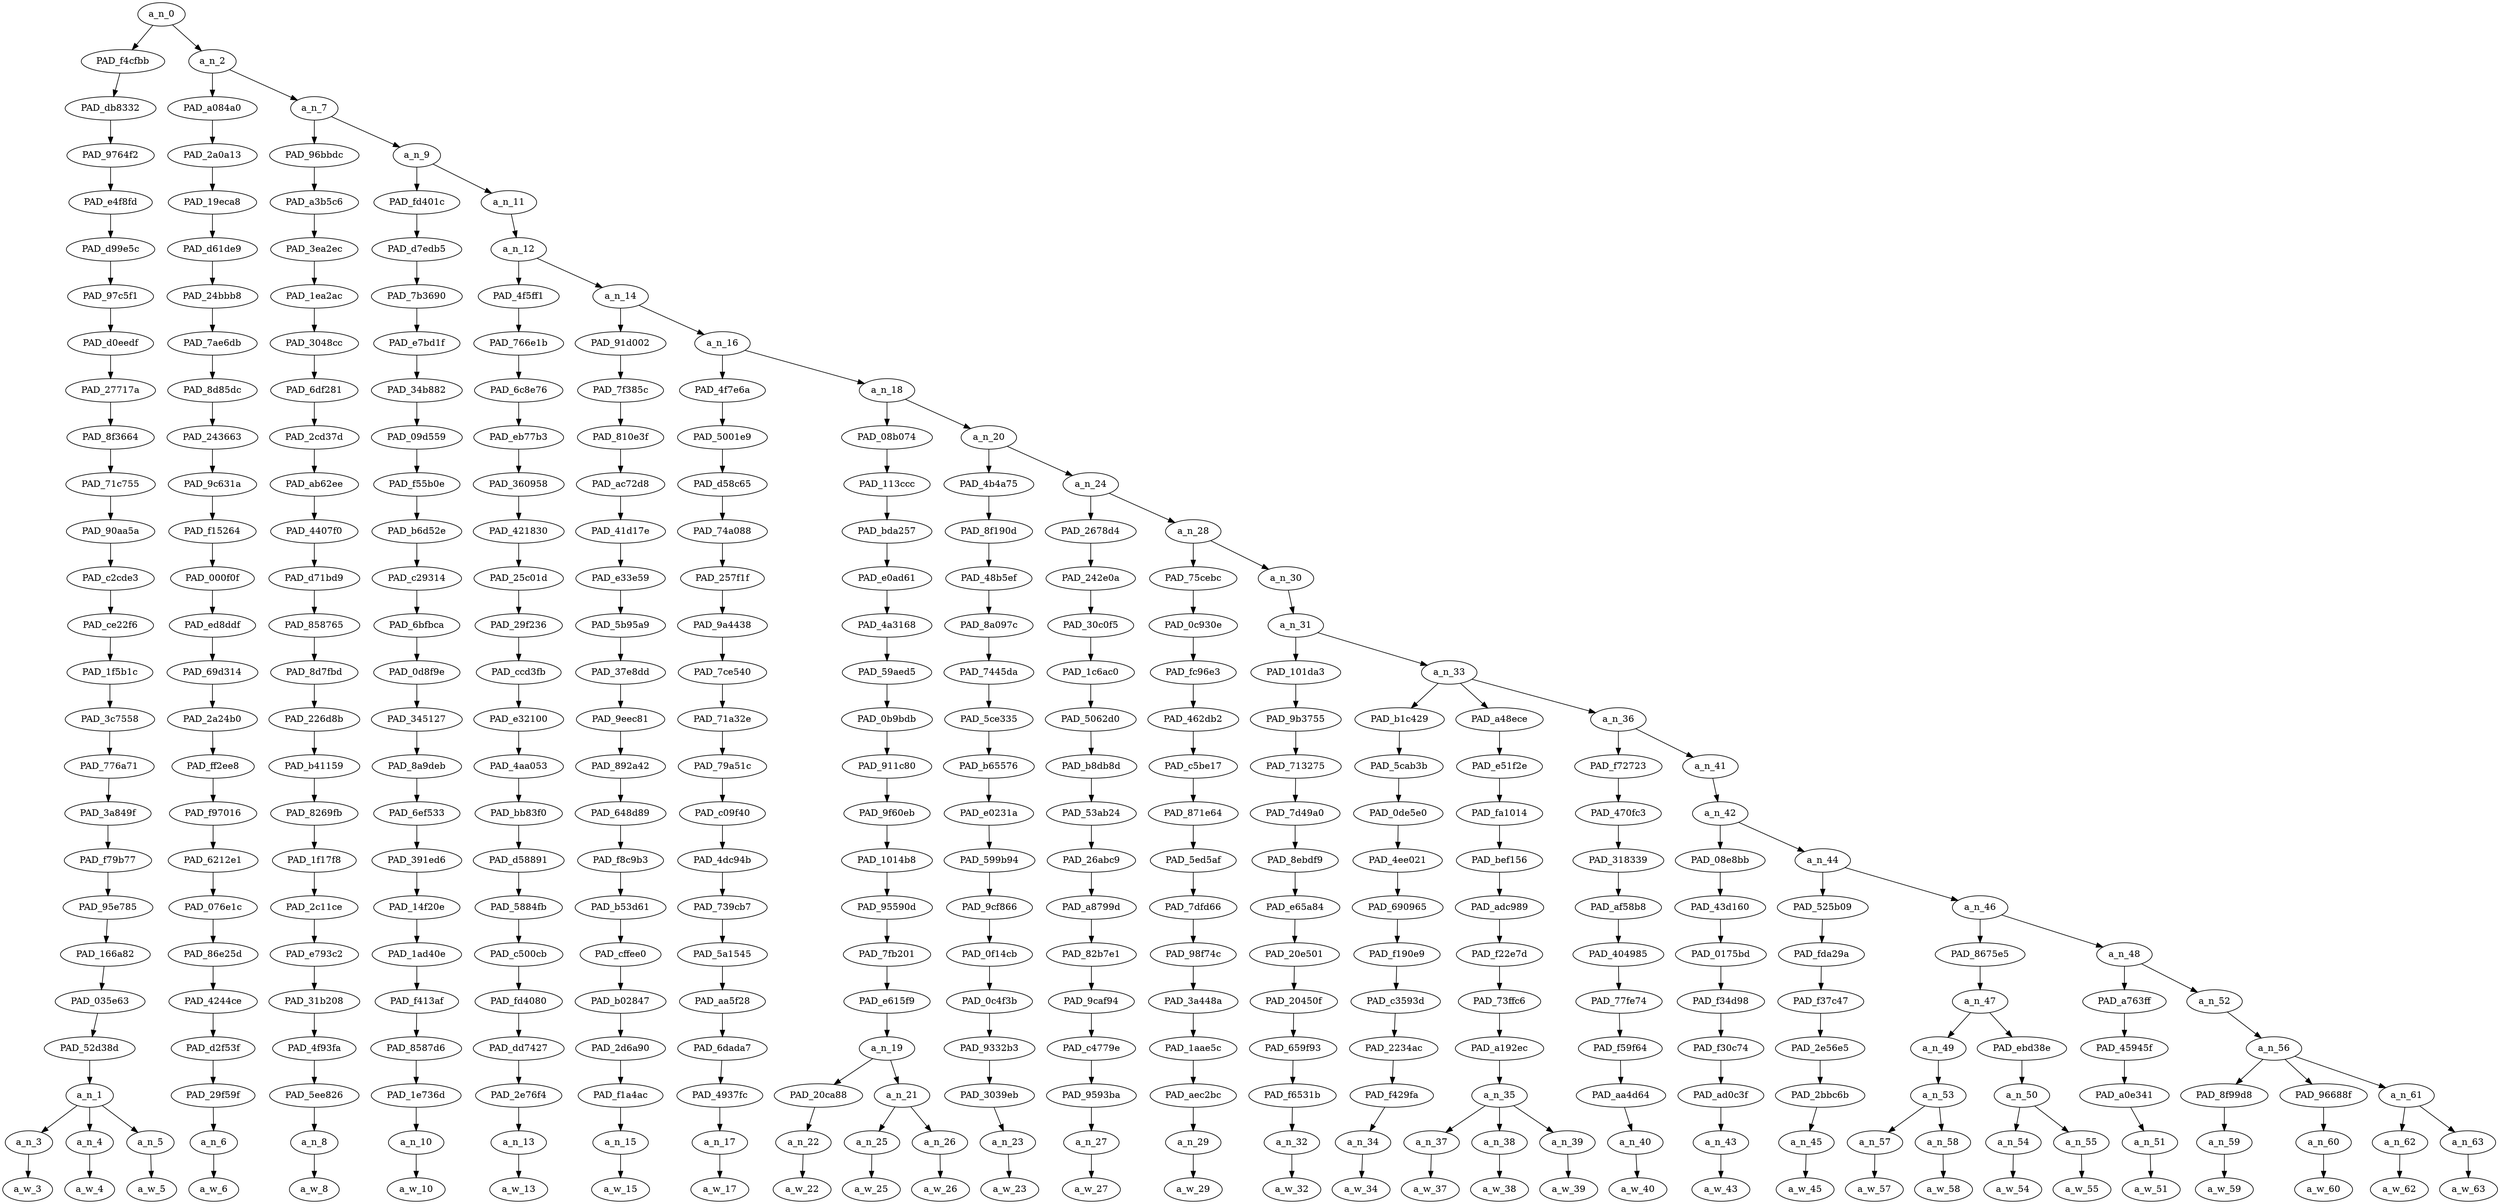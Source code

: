 strict digraph "" {
	a_n_0	[div_dir=-1,
		index=0,
		level=25,
		pos="2.513044145372179,25!",
		text_span="[0, 1, 2, 3, 4, 5, 6, 7, 8, 9, 10, 11, 12, 13, 14, 15, 16, 17, 18, 19, 20, 21, 22, 23, 24, 25, 26, 27, 28, 29, 30, 31]",
		value=0.99999999];
	PAD_f4cfbb	[div_dir=-1,
		index=0,
		level=24,
		pos="1.0,24!",
		text_span="[0, 1, 2]",
		value=0.27055437];
	a_n_0 -> PAD_f4cfbb;
	a_n_2	[div_dir=-1,
		index=1,
		level=24,
		pos="4.026088290744358,24!",
		text_span="[3, 4, 5, 6, 7, 8, 9, 10, 11, 12, 13, 14, 15, 16, 17, 18, 19, 20, 21, 22, 23, 24, 25, 26, 27, 28, 29, 30, 31]",
		value=0.72937881];
	a_n_0 -> a_n_2;
	PAD_db8332	[div_dir=-1,
		index=0,
		level=23,
		pos="1.0,23!",
		text_span="[0, 1, 2]",
		value=0.27055437];
	PAD_f4cfbb -> PAD_db8332;
	PAD_9764f2	[div_dir=-1,
		index=0,
		level=22,
		pos="1.0,22!",
		text_span="[0, 1, 2]",
		value=0.27055437];
	PAD_db8332 -> PAD_9764f2;
	PAD_e4f8fd	[div_dir=-1,
		index=0,
		level=21,
		pos="1.0,21!",
		text_span="[0, 1, 2]",
		value=0.27055437];
	PAD_9764f2 -> PAD_e4f8fd;
	PAD_d99e5c	[div_dir=-1,
		index=0,
		level=20,
		pos="1.0,20!",
		text_span="[0, 1, 2]",
		value=0.27055437];
	PAD_e4f8fd -> PAD_d99e5c;
	PAD_97c5f1	[div_dir=-1,
		index=0,
		level=19,
		pos="1.0,19!",
		text_span="[0, 1, 2]",
		value=0.27055437];
	PAD_d99e5c -> PAD_97c5f1;
	PAD_d0eedf	[div_dir=-1,
		index=0,
		level=18,
		pos="1.0,18!",
		text_span="[0, 1, 2]",
		value=0.27055437];
	PAD_97c5f1 -> PAD_d0eedf;
	PAD_27717a	[div_dir=-1,
		index=0,
		level=17,
		pos="1.0,17!",
		text_span="[0, 1, 2]",
		value=0.27055437];
	PAD_d0eedf -> PAD_27717a;
	PAD_8f3664	[div_dir=-1,
		index=0,
		level=16,
		pos="1.0,16!",
		text_span="[0, 1, 2]",
		value=0.27055437];
	PAD_27717a -> PAD_8f3664;
	PAD_71c755	[div_dir=-1,
		index=0,
		level=15,
		pos="1.0,15!",
		text_span="[0, 1, 2]",
		value=0.27055437];
	PAD_8f3664 -> PAD_71c755;
	PAD_90aa5a	[div_dir=-1,
		index=0,
		level=14,
		pos="1.0,14!",
		text_span="[0, 1, 2]",
		value=0.27055437];
	PAD_71c755 -> PAD_90aa5a;
	PAD_c2cde3	[div_dir=-1,
		index=0,
		level=13,
		pos="1.0,13!",
		text_span="[0, 1, 2]",
		value=0.27055437];
	PAD_90aa5a -> PAD_c2cde3;
	PAD_ce22f6	[div_dir=-1,
		index=0,
		level=12,
		pos="1.0,12!",
		text_span="[0, 1, 2]",
		value=0.27055437];
	PAD_c2cde3 -> PAD_ce22f6;
	PAD_1f5b1c	[div_dir=-1,
		index=0,
		level=11,
		pos="1.0,11!",
		text_span="[0, 1, 2]",
		value=0.27055437];
	PAD_ce22f6 -> PAD_1f5b1c;
	PAD_3c7558	[div_dir=-1,
		index=0,
		level=10,
		pos="1.0,10!",
		text_span="[0, 1, 2]",
		value=0.27055437];
	PAD_1f5b1c -> PAD_3c7558;
	PAD_776a71	[div_dir=-1,
		index=0,
		level=9,
		pos="1.0,9!",
		text_span="[0, 1, 2]",
		value=0.27055437];
	PAD_3c7558 -> PAD_776a71;
	PAD_3a849f	[div_dir=-1,
		index=0,
		level=8,
		pos="1.0,8!",
		text_span="[0, 1, 2]",
		value=0.27055437];
	PAD_776a71 -> PAD_3a849f;
	PAD_f79b77	[div_dir=-1,
		index=0,
		level=7,
		pos="1.0,7!",
		text_span="[0, 1, 2]",
		value=0.27055437];
	PAD_3a849f -> PAD_f79b77;
	PAD_95e785	[div_dir=-1,
		index=0,
		level=6,
		pos="1.0,6!",
		text_span="[0, 1, 2]",
		value=0.27055437];
	PAD_f79b77 -> PAD_95e785;
	PAD_166a82	[div_dir=-1,
		index=0,
		level=5,
		pos="1.0,5!",
		text_span="[0, 1, 2]",
		value=0.27055437];
	PAD_95e785 -> PAD_166a82;
	PAD_035e63	[div_dir=-1,
		index=0,
		level=4,
		pos="1.0,4!",
		text_span="[0, 1, 2]",
		value=0.27055437];
	PAD_166a82 -> PAD_035e63;
	PAD_52d38d	[div_dir=-1,
		index=0,
		level=3,
		pos="1.0,3!",
		text_span="[0, 1, 2]",
		value=0.27055437];
	PAD_035e63 -> PAD_52d38d;
	a_n_1	[div_dir=-1,
		index=0,
		level=2,
		pos="1.0,2!",
		text_span="[0, 1, 2]",
		value=0.27055437];
	PAD_52d38d -> a_n_1;
	a_n_3	[div_dir=1,
		index=0,
		level=1,
		pos="0.0,1!",
		text_span="[0]",
		value=0.04303846];
	a_n_1 -> a_n_3;
	a_n_4	[div_dir=1,
		index=1,
		level=1,
		pos="1.0,1!",
		text_span="[1]",
		value=0.03185080];
	a_n_1 -> a_n_4;
	a_n_5	[div_dir=-1,
		index=2,
		level=1,
		pos="2.0,1!",
		text_span="[2]",
		value=0.19542832];
	a_n_1 -> a_n_5;
	a_w_3	[div_dir=0,
		index=0,
		level=0,
		pos="0,0!",
		text_span="[0]",
		value="<user>"];
	a_n_3 -> a_w_3;
	a_w_4	[div_dir=0,
		index=1,
		level=0,
		pos="1,0!",
		text_span="[1]",
		value=and];
	a_n_4 -> a_w_4;
	a_w_5	[div_dir=0,
		index=2,
		level=0,
		pos="2,0!",
		text_span="[2]",
		value=homosexuals];
	a_n_5 -> a_w_5;
	PAD_a084a0	[div_dir=-1,
		index=1,
		level=23,
		pos="3.0,23!",
		text_span="[3]",
		value=0.01901301];
	a_n_2 -> PAD_a084a0;
	a_n_7	[div_dir=1,
		index=2,
		level=23,
		pos="5.052176581488715,23!",
		text_span="[4, 5, 6, 7, 8, 9, 10, 11, 12, 13, 14, 15, 16, 17, 18, 19, 20, 21, 22, 23, 24, 25, 26, 27, 28, 29, 30, 31]",
		value=0.71036560];
	a_n_2 -> a_n_7;
	PAD_2a0a13	[div_dir=-1,
		index=1,
		level=22,
		pos="3.0,22!",
		text_span="[3]",
		value=0.01901301];
	PAD_a084a0 -> PAD_2a0a13;
	PAD_19eca8	[div_dir=-1,
		index=1,
		level=21,
		pos="3.0,21!",
		text_span="[3]",
		value=0.01901301];
	PAD_2a0a13 -> PAD_19eca8;
	PAD_d61de9	[div_dir=-1,
		index=1,
		level=20,
		pos="3.0,20!",
		text_span="[3]",
		value=0.01901301];
	PAD_19eca8 -> PAD_d61de9;
	PAD_24bbb8	[div_dir=-1,
		index=1,
		level=19,
		pos="3.0,19!",
		text_span="[3]",
		value=0.01901301];
	PAD_d61de9 -> PAD_24bbb8;
	PAD_7ae6db	[div_dir=-1,
		index=1,
		level=18,
		pos="3.0,18!",
		text_span="[3]",
		value=0.01901301];
	PAD_24bbb8 -> PAD_7ae6db;
	PAD_8d85dc	[div_dir=-1,
		index=1,
		level=17,
		pos="3.0,17!",
		text_span="[3]",
		value=0.01901301];
	PAD_7ae6db -> PAD_8d85dc;
	PAD_243663	[div_dir=-1,
		index=1,
		level=16,
		pos="3.0,16!",
		text_span="[3]",
		value=0.01901301];
	PAD_8d85dc -> PAD_243663;
	PAD_9c631a	[div_dir=-1,
		index=1,
		level=15,
		pos="3.0,15!",
		text_span="[3]",
		value=0.01901301];
	PAD_243663 -> PAD_9c631a;
	PAD_f15264	[div_dir=-1,
		index=1,
		level=14,
		pos="3.0,14!",
		text_span="[3]",
		value=0.01901301];
	PAD_9c631a -> PAD_f15264;
	PAD_000f0f	[div_dir=-1,
		index=1,
		level=13,
		pos="3.0,13!",
		text_span="[3]",
		value=0.01901301];
	PAD_f15264 -> PAD_000f0f;
	PAD_ed8ddf	[div_dir=-1,
		index=1,
		level=12,
		pos="3.0,12!",
		text_span="[3]",
		value=0.01901301];
	PAD_000f0f -> PAD_ed8ddf;
	PAD_69d314	[div_dir=-1,
		index=1,
		level=11,
		pos="3.0,11!",
		text_span="[3]",
		value=0.01901301];
	PAD_ed8ddf -> PAD_69d314;
	PAD_2a24b0	[div_dir=-1,
		index=1,
		level=10,
		pos="3.0,10!",
		text_span="[3]",
		value=0.01901301];
	PAD_69d314 -> PAD_2a24b0;
	PAD_ff2ee8	[div_dir=-1,
		index=1,
		level=9,
		pos="3.0,9!",
		text_span="[3]",
		value=0.01901301];
	PAD_2a24b0 -> PAD_ff2ee8;
	PAD_f97016	[div_dir=-1,
		index=1,
		level=8,
		pos="3.0,8!",
		text_span="[3]",
		value=0.01901301];
	PAD_ff2ee8 -> PAD_f97016;
	PAD_6212e1	[div_dir=-1,
		index=1,
		level=7,
		pos="3.0,7!",
		text_span="[3]",
		value=0.01901301];
	PAD_f97016 -> PAD_6212e1;
	PAD_076e1c	[div_dir=-1,
		index=1,
		level=6,
		pos="3.0,6!",
		text_span="[3]",
		value=0.01901301];
	PAD_6212e1 -> PAD_076e1c;
	PAD_86e25d	[div_dir=-1,
		index=1,
		level=5,
		pos="3.0,5!",
		text_span="[3]",
		value=0.01901301];
	PAD_076e1c -> PAD_86e25d;
	PAD_4244ce	[div_dir=-1,
		index=1,
		level=4,
		pos="3.0,4!",
		text_span="[3]",
		value=0.01901301];
	PAD_86e25d -> PAD_4244ce;
	PAD_d2f53f	[div_dir=-1,
		index=1,
		level=3,
		pos="3.0,3!",
		text_span="[3]",
		value=0.01901301];
	PAD_4244ce -> PAD_d2f53f;
	PAD_29f59f	[div_dir=-1,
		index=1,
		level=2,
		pos="3.0,2!",
		text_span="[3]",
		value=0.01901301];
	PAD_d2f53f -> PAD_29f59f;
	a_n_6	[div_dir=-1,
		index=3,
		level=1,
		pos="3.0,1!",
		text_span="[3]",
		value=0.01901301];
	PAD_29f59f -> a_n_6;
	a_w_6	[div_dir=0,
		index=3,
		level=0,
		pos="3,0!",
		text_span="[3]",
		value=are];
	a_n_6 -> a_w_6;
	PAD_96bbdc	[div_dir=-1,
		index=2,
		level=22,
		pos="4.0,22!",
		text_span="[4]",
		value=0.02587965];
	a_n_7 -> PAD_96bbdc;
	a_n_9	[div_dir=1,
		index=3,
		level=22,
		pos="6.10435316297743,22!",
		text_span="[5, 6, 7, 8, 9, 10, 11, 12, 13, 14, 15, 16, 17, 18, 19, 20, 21, 22, 23, 24, 25, 26, 27, 28, 29, 30, 31]",
		value=0.68447716];
	a_n_7 -> a_n_9;
	PAD_a3b5c6	[div_dir=-1,
		index=2,
		level=21,
		pos="4.0,21!",
		text_span="[4]",
		value=0.02587965];
	PAD_96bbdc -> PAD_a3b5c6;
	PAD_3ea2ec	[div_dir=-1,
		index=2,
		level=20,
		pos="4.0,20!",
		text_span="[4]",
		value=0.02587965];
	PAD_a3b5c6 -> PAD_3ea2ec;
	PAD_1ea2ac	[div_dir=-1,
		index=2,
		level=19,
		pos="4.0,19!",
		text_span="[4]",
		value=0.02587965];
	PAD_3ea2ec -> PAD_1ea2ac;
	PAD_3048cc	[div_dir=-1,
		index=2,
		level=18,
		pos="4.0,18!",
		text_span="[4]",
		value=0.02587965];
	PAD_1ea2ac -> PAD_3048cc;
	PAD_6df281	[div_dir=-1,
		index=2,
		level=17,
		pos="4.0,17!",
		text_span="[4]",
		value=0.02587965];
	PAD_3048cc -> PAD_6df281;
	PAD_2cd37d	[div_dir=-1,
		index=2,
		level=16,
		pos="4.0,16!",
		text_span="[4]",
		value=0.02587965];
	PAD_6df281 -> PAD_2cd37d;
	PAD_ab62ee	[div_dir=-1,
		index=2,
		level=15,
		pos="4.0,15!",
		text_span="[4]",
		value=0.02587965];
	PAD_2cd37d -> PAD_ab62ee;
	PAD_4407f0	[div_dir=-1,
		index=2,
		level=14,
		pos="4.0,14!",
		text_span="[4]",
		value=0.02587965];
	PAD_ab62ee -> PAD_4407f0;
	PAD_d71bd9	[div_dir=-1,
		index=2,
		level=13,
		pos="4.0,13!",
		text_span="[4]",
		value=0.02587965];
	PAD_4407f0 -> PAD_d71bd9;
	PAD_858765	[div_dir=-1,
		index=2,
		level=12,
		pos="4.0,12!",
		text_span="[4]",
		value=0.02587965];
	PAD_d71bd9 -> PAD_858765;
	PAD_8d7fbd	[div_dir=-1,
		index=2,
		level=11,
		pos="4.0,11!",
		text_span="[4]",
		value=0.02587965];
	PAD_858765 -> PAD_8d7fbd;
	PAD_226d8b	[div_dir=-1,
		index=2,
		level=10,
		pos="4.0,10!",
		text_span="[4]",
		value=0.02587965];
	PAD_8d7fbd -> PAD_226d8b;
	PAD_b41159	[div_dir=-1,
		index=2,
		level=9,
		pos="4.0,9!",
		text_span="[4]",
		value=0.02587965];
	PAD_226d8b -> PAD_b41159;
	PAD_8269fb	[div_dir=-1,
		index=2,
		level=8,
		pos="4.0,8!",
		text_span="[4]",
		value=0.02587965];
	PAD_b41159 -> PAD_8269fb;
	PAD_1f17f8	[div_dir=-1,
		index=2,
		level=7,
		pos="4.0,7!",
		text_span="[4]",
		value=0.02587965];
	PAD_8269fb -> PAD_1f17f8;
	PAD_2c11ce	[div_dir=-1,
		index=2,
		level=6,
		pos="4.0,6!",
		text_span="[4]",
		value=0.02587965];
	PAD_1f17f8 -> PAD_2c11ce;
	PAD_e793c2	[div_dir=-1,
		index=2,
		level=5,
		pos="4.0,5!",
		text_span="[4]",
		value=0.02587965];
	PAD_2c11ce -> PAD_e793c2;
	PAD_31b208	[div_dir=-1,
		index=2,
		level=4,
		pos="4.0,4!",
		text_span="[4]",
		value=0.02587965];
	PAD_e793c2 -> PAD_31b208;
	PAD_4f93fa	[div_dir=-1,
		index=2,
		level=3,
		pos="4.0,3!",
		text_span="[4]",
		value=0.02587965];
	PAD_31b208 -> PAD_4f93fa;
	PAD_5ee826	[div_dir=-1,
		index=2,
		level=2,
		pos="4.0,2!",
		text_span="[4]",
		value=0.02587965];
	PAD_4f93fa -> PAD_5ee826;
	a_n_8	[div_dir=-1,
		index=4,
		level=1,
		pos="4.0,1!",
		text_span="[4]",
		value=0.02587965];
	PAD_5ee826 -> a_n_8;
	a_w_8	[div_dir=0,
		index=4,
		level=0,
		pos="4,0!",
		text_span="[4]",
		value=tired];
	a_n_8 -> a_w_8;
	PAD_fd401c	[div_dir=-1,
		index=3,
		level=21,
		pos="5.0,21!",
		text_span="[5]",
		value=0.01340033];
	a_n_9 -> PAD_fd401c;
	a_n_11	[div_dir=1,
		index=4,
		level=21,
		pos="7.208706325954861,21!",
		text_span="[6, 7, 8, 9, 10, 11, 12, 13, 14, 15, 16, 17, 18, 19, 20, 21, 22, 23, 24, 25, 26, 27, 28, 29, 30, 31]",
		value=0.67105961];
	a_n_9 -> a_n_11;
	PAD_d7edb5	[div_dir=-1,
		index=3,
		level=20,
		pos="5.0,20!",
		text_span="[5]",
		value=0.01340033];
	PAD_fd401c -> PAD_d7edb5;
	PAD_7b3690	[div_dir=-1,
		index=3,
		level=19,
		pos="5.0,19!",
		text_span="[5]",
		value=0.01340033];
	PAD_d7edb5 -> PAD_7b3690;
	PAD_e7bd1f	[div_dir=-1,
		index=3,
		level=18,
		pos="5.0,18!",
		text_span="[5]",
		value=0.01340033];
	PAD_7b3690 -> PAD_e7bd1f;
	PAD_34b882	[div_dir=-1,
		index=3,
		level=17,
		pos="5.0,17!",
		text_span="[5]",
		value=0.01340033];
	PAD_e7bd1f -> PAD_34b882;
	PAD_09d559	[div_dir=-1,
		index=3,
		level=16,
		pos="5.0,16!",
		text_span="[5]",
		value=0.01340033];
	PAD_34b882 -> PAD_09d559;
	PAD_f55b0e	[div_dir=-1,
		index=3,
		level=15,
		pos="5.0,15!",
		text_span="[5]",
		value=0.01340033];
	PAD_09d559 -> PAD_f55b0e;
	PAD_b6d52e	[div_dir=-1,
		index=3,
		level=14,
		pos="5.0,14!",
		text_span="[5]",
		value=0.01340033];
	PAD_f55b0e -> PAD_b6d52e;
	PAD_c29314	[div_dir=-1,
		index=3,
		level=13,
		pos="5.0,13!",
		text_span="[5]",
		value=0.01340033];
	PAD_b6d52e -> PAD_c29314;
	PAD_6bfbca	[div_dir=-1,
		index=3,
		level=12,
		pos="5.0,12!",
		text_span="[5]",
		value=0.01340033];
	PAD_c29314 -> PAD_6bfbca;
	PAD_0d8f9e	[div_dir=-1,
		index=3,
		level=11,
		pos="5.0,11!",
		text_span="[5]",
		value=0.01340033];
	PAD_6bfbca -> PAD_0d8f9e;
	PAD_345127	[div_dir=-1,
		index=3,
		level=10,
		pos="5.0,10!",
		text_span="[5]",
		value=0.01340033];
	PAD_0d8f9e -> PAD_345127;
	PAD_8a9deb	[div_dir=-1,
		index=3,
		level=9,
		pos="5.0,9!",
		text_span="[5]",
		value=0.01340033];
	PAD_345127 -> PAD_8a9deb;
	PAD_6ef533	[div_dir=-1,
		index=3,
		level=8,
		pos="5.0,8!",
		text_span="[5]",
		value=0.01340033];
	PAD_8a9deb -> PAD_6ef533;
	PAD_391ed6	[div_dir=-1,
		index=3,
		level=7,
		pos="5.0,7!",
		text_span="[5]",
		value=0.01340033];
	PAD_6ef533 -> PAD_391ed6;
	PAD_14f20e	[div_dir=-1,
		index=3,
		level=6,
		pos="5.0,6!",
		text_span="[5]",
		value=0.01340033];
	PAD_391ed6 -> PAD_14f20e;
	PAD_1ad40e	[div_dir=-1,
		index=3,
		level=5,
		pos="5.0,5!",
		text_span="[5]",
		value=0.01340033];
	PAD_14f20e -> PAD_1ad40e;
	PAD_f413af	[div_dir=-1,
		index=3,
		level=4,
		pos="5.0,4!",
		text_span="[5]",
		value=0.01340033];
	PAD_1ad40e -> PAD_f413af;
	PAD_8587d6	[div_dir=-1,
		index=3,
		level=3,
		pos="5.0,3!",
		text_span="[5]",
		value=0.01340033];
	PAD_f413af -> PAD_8587d6;
	PAD_1e736d	[div_dir=-1,
		index=3,
		level=2,
		pos="5.0,2!",
		text_span="[5]",
		value=0.01340033];
	PAD_8587d6 -> PAD_1e736d;
	a_n_10	[div_dir=-1,
		index=5,
		level=1,
		pos="5.0,1!",
		text_span="[5]",
		value=0.01340033];
	PAD_1e736d -> a_n_10;
	a_w_10	[div_dir=0,
		index=5,
		level=0,
		pos="5,0!",
		text_span="[5]",
		value=of];
	a_n_10 -> a_w_10;
	a_n_12	[div_dir=1,
		index=4,
		level=20,
		pos="7.208706325954861,20!",
		text_span="[6, 7, 8, 9, 10, 11, 12, 13, 14, 15, 16, 17, 18, 19, 20, 21, 22, 23, 24, 25, 26, 27, 28, 29, 30, 31]",
		value=0.67103290];
	a_n_11 -> a_n_12;
	PAD_4f5ff1	[div_dir=1,
		index=4,
		level=19,
		pos="6.0,19!",
		text_span="[6]",
		value=0.01692094];
	a_n_12 -> PAD_4f5ff1;
	a_n_14	[div_dir=1,
		index=5,
		level=19,
		pos="8.417412651909721,19!",
		text_span="[7, 8, 9, 10, 11, 12, 13, 14, 15, 16, 17, 18, 19, 20, 21, 22, 23, 24, 25, 26, 27, 28, 29, 30, 31]",
		value=0.65408524];
	a_n_12 -> a_n_14;
	PAD_766e1b	[div_dir=1,
		index=4,
		level=18,
		pos="6.0,18!",
		text_span="[6]",
		value=0.01692094];
	PAD_4f5ff1 -> PAD_766e1b;
	PAD_6c8e76	[div_dir=1,
		index=4,
		level=17,
		pos="6.0,17!",
		text_span="[6]",
		value=0.01692094];
	PAD_766e1b -> PAD_6c8e76;
	PAD_eb77b3	[div_dir=1,
		index=4,
		level=16,
		pos="6.0,16!",
		text_span="[6]",
		value=0.01692094];
	PAD_6c8e76 -> PAD_eb77b3;
	PAD_360958	[div_dir=1,
		index=4,
		level=15,
		pos="6.0,15!",
		text_span="[6]",
		value=0.01692094];
	PAD_eb77b3 -> PAD_360958;
	PAD_421830	[div_dir=1,
		index=4,
		level=14,
		pos="6.0,14!",
		text_span="[6]",
		value=0.01692094];
	PAD_360958 -> PAD_421830;
	PAD_25c01d	[div_dir=1,
		index=4,
		level=13,
		pos="6.0,13!",
		text_span="[6]",
		value=0.01692094];
	PAD_421830 -> PAD_25c01d;
	PAD_29f236	[div_dir=1,
		index=4,
		level=12,
		pos="6.0,12!",
		text_span="[6]",
		value=0.01692094];
	PAD_25c01d -> PAD_29f236;
	PAD_ccd3fb	[div_dir=1,
		index=4,
		level=11,
		pos="6.0,11!",
		text_span="[6]",
		value=0.01692094];
	PAD_29f236 -> PAD_ccd3fb;
	PAD_e32100	[div_dir=1,
		index=4,
		level=10,
		pos="6.0,10!",
		text_span="[6]",
		value=0.01692094];
	PAD_ccd3fb -> PAD_e32100;
	PAD_4aa053	[div_dir=1,
		index=4,
		level=9,
		pos="6.0,9!",
		text_span="[6]",
		value=0.01692094];
	PAD_e32100 -> PAD_4aa053;
	PAD_bb83f0	[div_dir=1,
		index=4,
		level=8,
		pos="6.0,8!",
		text_span="[6]",
		value=0.01692094];
	PAD_4aa053 -> PAD_bb83f0;
	PAD_d58891	[div_dir=1,
		index=4,
		level=7,
		pos="6.0,7!",
		text_span="[6]",
		value=0.01692094];
	PAD_bb83f0 -> PAD_d58891;
	PAD_5884fb	[div_dir=1,
		index=4,
		level=6,
		pos="6.0,6!",
		text_span="[6]",
		value=0.01692094];
	PAD_d58891 -> PAD_5884fb;
	PAD_c500cb	[div_dir=1,
		index=4,
		level=5,
		pos="6.0,5!",
		text_span="[6]",
		value=0.01692094];
	PAD_5884fb -> PAD_c500cb;
	PAD_fd4080	[div_dir=1,
		index=4,
		level=4,
		pos="6.0,4!",
		text_span="[6]",
		value=0.01692094];
	PAD_c500cb -> PAD_fd4080;
	PAD_dd7427	[div_dir=1,
		index=4,
		level=3,
		pos="6.0,3!",
		text_span="[6]",
		value=0.01692094];
	PAD_fd4080 -> PAD_dd7427;
	PAD_2e76f4	[div_dir=1,
		index=4,
		level=2,
		pos="6.0,2!",
		text_span="[6]",
		value=0.01692094];
	PAD_dd7427 -> PAD_2e76f4;
	a_n_13	[div_dir=1,
		index=6,
		level=1,
		pos="6.0,1!",
		text_span="[6]",
		value=0.01692094];
	PAD_2e76f4 -> a_n_13;
	a_w_13	[div_dir=0,
		index=6,
		level=0,
		pos="6,0!",
		text_span="[6]",
		value=being];
	a_n_13 -> a_w_13;
	PAD_91d002	[div_dir=1,
		index=5,
		level=18,
		pos="7.0,18!",
		text_span="[7]",
		value=0.02896983];
	a_n_14 -> PAD_91d002;
	a_n_16	[div_dir=1,
		index=6,
		level=18,
		pos="9.834825303819445,18!",
		text_span="[8, 9, 10, 11, 12, 13, 14, 15, 16, 17, 18, 19, 20, 21, 22, 23, 24, 25, 26, 27, 28, 29, 30, 31]",
		value=0.62509547];
	a_n_14 -> a_n_16;
	PAD_7f385c	[div_dir=1,
		index=5,
		level=17,
		pos="7.0,17!",
		text_span="[7]",
		value=0.02896983];
	PAD_91d002 -> PAD_7f385c;
	PAD_810e3f	[div_dir=1,
		index=5,
		level=16,
		pos="7.0,16!",
		text_span="[7]",
		value=0.02896983];
	PAD_7f385c -> PAD_810e3f;
	PAD_ac72d8	[div_dir=1,
		index=5,
		level=15,
		pos="7.0,15!",
		text_span="[7]",
		value=0.02896983];
	PAD_810e3f -> PAD_ac72d8;
	PAD_41d17e	[div_dir=1,
		index=5,
		level=14,
		pos="7.0,14!",
		text_span="[7]",
		value=0.02896983];
	PAD_ac72d8 -> PAD_41d17e;
	PAD_e33e59	[div_dir=1,
		index=5,
		level=13,
		pos="7.0,13!",
		text_span="[7]",
		value=0.02896983];
	PAD_41d17e -> PAD_e33e59;
	PAD_5b95a9	[div_dir=1,
		index=5,
		level=12,
		pos="7.0,12!",
		text_span="[7]",
		value=0.02896983];
	PAD_e33e59 -> PAD_5b95a9;
	PAD_37e8dd	[div_dir=1,
		index=5,
		level=11,
		pos="7.0,11!",
		text_span="[7]",
		value=0.02896983];
	PAD_5b95a9 -> PAD_37e8dd;
	PAD_9eec81	[div_dir=1,
		index=5,
		level=10,
		pos="7.0,10!",
		text_span="[7]",
		value=0.02896983];
	PAD_37e8dd -> PAD_9eec81;
	PAD_892a42	[div_dir=1,
		index=5,
		level=9,
		pos="7.0,9!",
		text_span="[7]",
		value=0.02896983];
	PAD_9eec81 -> PAD_892a42;
	PAD_648d89	[div_dir=1,
		index=5,
		level=8,
		pos="7.0,8!",
		text_span="[7]",
		value=0.02896983];
	PAD_892a42 -> PAD_648d89;
	PAD_f8c9b3	[div_dir=1,
		index=5,
		level=7,
		pos="7.0,7!",
		text_span="[7]",
		value=0.02896983];
	PAD_648d89 -> PAD_f8c9b3;
	PAD_b53d61	[div_dir=1,
		index=5,
		level=6,
		pos="7.0,6!",
		text_span="[7]",
		value=0.02896983];
	PAD_f8c9b3 -> PAD_b53d61;
	PAD_cffee0	[div_dir=1,
		index=5,
		level=5,
		pos="7.0,5!",
		text_span="[7]",
		value=0.02896983];
	PAD_b53d61 -> PAD_cffee0;
	PAD_b02847	[div_dir=1,
		index=5,
		level=4,
		pos="7.0,4!",
		text_span="[7]",
		value=0.02896983];
	PAD_cffee0 -> PAD_b02847;
	PAD_2d6a90	[div_dir=1,
		index=5,
		level=3,
		pos="7.0,3!",
		text_span="[7]",
		value=0.02896983];
	PAD_b02847 -> PAD_2d6a90;
	PAD_f1a4ac	[div_dir=1,
		index=5,
		level=2,
		pos="7.0,2!",
		text_span="[7]",
		value=0.02896983];
	PAD_2d6a90 -> PAD_f1a4ac;
	a_n_15	[div_dir=1,
		index=7,
		level=1,
		pos="7.0,1!",
		text_span="[7]",
		value=0.02896983];
	PAD_f1a4ac -> a_n_15;
	a_w_15	[div_dir=0,
		index=7,
		level=0,
		pos="7,0!",
		text_span="[7]",
		value=portrayed];
	a_n_15 -> a_w_15;
	PAD_4f7e6a	[div_dir=1,
		index=6,
		level=17,
		pos="8.0,17!",
		text_span="[8]",
		value=0.01599941];
	a_n_16 -> PAD_4f7e6a;
	a_n_18	[div_dir=1,
		index=7,
		level=17,
		pos="11.66965060763889,17!",
		text_span="[9, 10, 11, 12, 13, 14, 15, 16, 17, 18, 19, 20, 21, 22, 23, 24, 25, 26, 27, 28, 29, 30, 31]",
		value=0.60908794];
	a_n_16 -> a_n_18;
	PAD_5001e9	[div_dir=1,
		index=6,
		level=16,
		pos="8.0,16!",
		text_span="[8]",
		value=0.01599941];
	PAD_4f7e6a -> PAD_5001e9;
	PAD_d58c65	[div_dir=1,
		index=6,
		level=15,
		pos="8.0,15!",
		text_span="[8]",
		value=0.01599941];
	PAD_5001e9 -> PAD_d58c65;
	PAD_74a088	[div_dir=1,
		index=6,
		level=14,
		pos="8.0,14!",
		text_span="[8]",
		value=0.01599941];
	PAD_d58c65 -> PAD_74a088;
	PAD_257f1f	[div_dir=1,
		index=6,
		level=13,
		pos="8.0,13!",
		text_span="[8]",
		value=0.01599941];
	PAD_74a088 -> PAD_257f1f;
	PAD_9a4438	[div_dir=1,
		index=6,
		level=12,
		pos="8.0,12!",
		text_span="[8]",
		value=0.01599941];
	PAD_257f1f -> PAD_9a4438;
	PAD_7ce540	[div_dir=1,
		index=6,
		level=11,
		pos="8.0,11!",
		text_span="[8]",
		value=0.01599941];
	PAD_9a4438 -> PAD_7ce540;
	PAD_71a32e	[div_dir=1,
		index=6,
		level=10,
		pos="8.0,10!",
		text_span="[8]",
		value=0.01599941];
	PAD_7ce540 -> PAD_71a32e;
	PAD_79a51c	[div_dir=1,
		index=6,
		level=9,
		pos="8.0,9!",
		text_span="[8]",
		value=0.01599941];
	PAD_71a32e -> PAD_79a51c;
	PAD_c09f40	[div_dir=1,
		index=6,
		level=8,
		pos="8.0,8!",
		text_span="[8]",
		value=0.01599941];
	PAD_79a51c -> PAD_c09f40;
	PAD_4dc94b	[div_dir=1,
		index=6,
		level=7,
		pos="8.0,7!",
		text_span="[8]",
		value=0.01599941];
	PAD_c09f40 -> PAD_4dc94b;
	PAD_739cb7	[div_dir=1,
		index=6,
		level=6,
		pos="8.0,6!",
		text_span="[8]",
		value=0.01599941];
	PAD_4dc94b -> PAD_739cb7;
	PAD_5a1545	[div_dir=1,
		index=6,
		level=5,
		pos="8.0,5!",
		text_span="[8]",
		value=0.01599941];
	PAD_739cb7 -> PAD_5a1545;
	PAD_aa5f28	[div_dir=1,
		index=6,
		level=4,
		pos="8.0,4!",
		text_span="[8]",
		value=0.01599941];
	PAD_5a1545 -> PAD_aa5f28;
	PAD_6dada7	[div_dir=1,
		index=6,
		level=3,
		pos="8.0,3!",
		text_span="[8]",
		value=0.01599941];
	PAD_aa5f28 -> PAD_6dada7;
	PAD_4937fc	[div_dir=1,
		index=6,
		level=2,
		pos="8.0,2!",
		text_span="[8]",
		value=0.01599941];
	PAD_6dada7 -> PAD_4937fc;
	a_n_17	[div_dir=1,
		index=8,
		level=1,
		pos="8.0,1!",
		text_span="[8]",
		value=0.01599941];
	PAD_4937fc -> a_n_17;
	a_w_17	[div_dir=0,
		index=8,
		level=0,
		pos="8,0!",
		text_span="[8]",
		value=as];
	a_n_17 -> a_w_17;
	PAD_08b074	[div_dir=-1,
		index=7,
		level=16,
		pos="10.25,16!",
		text_span="[9, 10, 11]",
		value=0.10229915];
	a_n_18 -> PAD_08b074;
	a_n_20	[div_dir=1,
		index=8,
		level=16,
		pos="13.089301215277779,16!",
		text_span="[12, 13, 14, 15, 16, 17, 18, 19, 20, 21, 22, 23, 24, 25, 26, 27, 28, 29, 30, 31]",
		value=0.50678716];
	a_n_18 -> a_n_20;
	PAD_113ccc	[div_dir=-1,
		index=7,
		level=15,
		pos="10.25,15!",
		text_span="[9, 10, 11]",
		value=0.10229915];
	PAD_08b074 -> PAD_113ccc;
	PAD_bda257	[div_dir=-1,
		index=7,
		level=14,
		pos="10.25,14!",
		text_span="[9, 10, 11]",
		value=0.10229915];
	PAD_113ccc -> PAD_bda257;
	PAD_e0ad61	[div_dir=-1,
		index=7,
		level=13,
		pos="10.25,13!",
		text_span="[9, 10, 11]",
		value=0.10229915];
	PAD_bda257 -> PAD_e0ad61;
	PAD_4a3168	[div_dir=-1,
		index=7,
		level=12,
		pos="10.25,12!",
		text_span="[9, 10, 11]",
		value=0.10229915];
	PAD_e0ad61 -> PAD_4a3168;
	PAD_59aed5	[div_dir=-1,
		index=7,
		level=11,
		pos="10.25,11!",
		text_span="[9, 10, 11]",
		value=0.10229915];
	PAD_4a3168 -> PAD_59aed5;
	PAD_0b9bdb	[div_dir=-1,
		index=7,
		level=10,
		pos="10.25,10!",
		text_span="[9, 10, 11]",
		value=0.10229915];
	PAD_59aed5 -> PAD_0b9bdb;
	PAD_911c80	[div_dir=-1,
		index=7,
		level=9,
		pos="10.25,9!",
		text_span="[9, 10, 11]",
		value=0.10229915];
	PAD_0b9bdb -> PAD_911c80;
	PAD_9f60eb	[div_dir=-1,
		index=7,
		level=8,
		pos="10.25,8!",
		text_span="[9, 10, 11]",
		value=0.10229915];
	PAD_911c80 -> PAD_9f60eb;
	PAD_1014b8	[div_dir=-1,
		index=7,
		level=7,
		pos="10.25,7!",
		text_span="[9, 10, 11]",
		value=0.10229915];
	PAD_9f60eb -> PAD_1014b8;
	PAD_95590d	[div_dir=-1,
		index=7,
		level=6,
		pos="10.25,6!",
		text_span="[9, 10, 11]",
		value=0.10229915];
	PAD_1014b8 -> PAD_95590d;
	PAD_7fb201	[div_dir=-1,
		index=7,
		level=5,
		pos="10.25,5!",
		text_span="[9, 10, 11]",
		value=0.10229915];
	PAD_95590d -> PAD_7fb201;
	PAD_e615f9	[div_dir=-1,
		index=7,
		level=4,
		pos="10.25,4!",
		text_span="[9, 10, 11]",
		value=0.10229915];
	PAD_7fb201 -> PAD_e615f9;
	a_n_19	[div_dir=-1,
		index=7,
		level=3,
		pos="10.25,3!",
		text_span="[9, 10, 11]",
		value=0.10229915];
	PAD_e615f9 -> a_n_19;
	PAD_20ca88	[div_dir=-1,
		index=8,
		level=2,
		pos="11.0,2!",
		text_span="[11]",
		value=0.03280557];
	a_n_19 -> PAD_20ca88;
	a_n_21	[div_dir=1,
		index=7,
		level=2,
		pos="9.5,2!",
		text_span="[9, 10]",
		value=0.06948428];
	a_n_19 -> a_n_21;
	a_n_22	[div_dir=-1,
		index=11,
		level=1,
		pos="11.0,1!",
		text_span="[11]",
		value=0.03280557];
	PAD_20ca88 -> a_n_22;
	a_w_22	[div_dir=0,
		index=11,
		level=0,
		pos="11,0!",
		text_span="[11]",
		value=men];
	a_n_22 -> a_w_22;
	a_n_25	[div_dir=-1,
		index=9,
		level=1,
		pos="9.0,1!",
		text_span="[9]",
		value=0.02999531];
	a_n_21 -> a_n_25;
	a_n_26	[div_dir=1,
		index=10,
		level=1,
		pos="10.0,1!",
		text_span="[10]",
		value=0.03948637];
	a_n_21 -> a_n_26;
	a_w_25	[div_dir=0,
		index=9,
		level=0,
		pos="9,0!",
		text_span="[9]",
		value=overly];
	a_n_25 -> a_w_25;
	a_w_26	[div_dir=0,
		index=10,
		level=0,
		pos="10,0!",
		text_span="[10]",
		value=feminine];
	a_n_26 -> a_w_26;
	PAD_4b4a75	[div_dir=1,
		index=8,
		level=15,
		pos="12.0,15!",
		text_span="[12]",
		value=0.01724371];
	a_n_20 -> PAD_4b4a75;
	a_n_24	[div_dir=-1,
		index=9,
		level=15,
		pos="14.178602430555555,15!",
		text_span="[13, 14, 15, 16, 17, 18, 19, 20, 21, 22, 23, 24, 25, 26, 27, 28, 29, 30, 31]",
		value=0.48953854];
	a_n_20 -> a_n_24;
	PAD_8f190d	[div_dir=1,
		index=8,
		level=14,
		pos="12.0,14!",
		text_span="[12]",
		value=0.01724371];
	PAD_4b4a75 -> PAD_8f190d;
	PAD_48b5ef	[div_dir=1,
		index=8,
		level=13,
		pos="12.0,13!",
		text_span="[12]",
		value=0.01724371];
	PAD_8f190d -> PAD_48b5ef;
	PAD_8a097c	[div_dir=1,
		index=8,
		level=12,
		pos="12.0,12!",
		text_span="[12]",
		value=0.01724371];
	PAD_48b5ef -> PAD_8a097c;
	PAD_7445da	[div_dir=1,
		index=8,
		level=11,
		pos="12.0,11!",
		text_span="[12]",
		value=0.01724371];
	PAD_8a097c -> PAD_7445da;
	PAD_5ce335	[div_dir=1,
		index=8,
		level=10,
		pos="12.0,10!",
		text_span="[12]",
		value=0.01724371];
	PAD_7445da -> PAD_5ce335;
	PAD_b65576	[div_dir=1,
		index=8,
		level=9,
		pos="12.0,9!",
		text_span="[12]",
		value=0.01724371];
	PAD_5ce335 -> PAD_b65576;
	PAD_e0231a	[div_dir=1,
		index=8,
		level=8,
		pos="12.0,8!",
		text_span="[12]",
		value=0.01724371];
	PAD_b65576 -> PAD_e0231a;
	PAD_599b94	[div_dir=1,
		index=8,
		level=7,
		pos="12.0,7!",
		text_span="[12]",
		value=0.01724371];
	PAD_e0231a -> PAD_599b94;
	PAD_9cf866	[div_dir=1,
		index=8,
		level=6,
		pos="12.0,6!",
		text_span="[12]",
		value=0.01724371];
	PAD_599b94 -> PAD_9cf866;
	PAD_0f14cb	[div_dir=1,
		index=8,
		level=5,
		pos="12.0,5!",
		text_span="[12]",
		value=0.01724371];
	PAD_9cf866 -> PAD_0f14cb;
	PAD_0c4f3b	[div_dir=1,
		index=8,
		level=4,
		pos="12.0,4!",
		text_span="[12]",
		value=0.01724371];
	PAD_0f14cb -> PAD_0c4f3b;
	PAD_9332b3	[div_dir=1,
		index=8,
		level=3,
		pos="12.0,3!",
		text_span="[12]",
		value=0.01724371];
	PAD_0c4f3b -> PAD_9332b3;
	PAD_3039eb	[div_dir=1,
		index=9,
		level=2,
		pos="12.0,2!",
		text_span="[12]",
		value=0.01724371];
	PAD_9332b3 -> PAD_3039eb;
	a_n_23	[div_dir=1,
		index=12,
		level=1,
		pos="12.0,1!",
		text_span="[12]",
		value=0.01724371];
	PAD_3039eb -> a_n_23;
	a_w_23	[div_dir=0,
		index=12,
		level=0,
		pos="12,0!",
		text_span="[12]",
		value=who];
	a_n_23 -> a_w_23;
	PAD_2678d4	[div_dir=1,
		index=9,
		level=14,
		pos="13.0,14!",
		text_span="[13]",
		value=0.01744793];
	a_n_24 -> PAD_2678d4;
	a_n_28	[div_dir=-1,
		index=10,
		level=14,
		pos="15.35720486111111,14!",
		text_span="[14, 15, 16, 17, 18, 19, 20, 21, 22, 23, 24, 25, 26, 27, 28, 29, 30, 31]",
		value=0.47208785];
	a_n_24 -> a_n_28;
	PAD_242e0a	[div_dir=1,
		index=9,
		level=13,
		pos="13.0,13!",
		text_span="[13]",
		value=0.01744793];
	PAD_2678d4 -> PAD_242e0a;
	PAD_30c0f5	[div_dir=1,
		index=9,
		level=12,
		pos="13.0,12!",
		text_span="[13]",
		value=0.01744793];
	PAD_242e0a -> PAD_30c0f5;
	PAD_1c6ac0	[div_dir=1,
		index=9,
		level=11,
		pos="13.0,11!",
		text_span="[13]",
		value=0.01744793];
	PAD_30c0f5 -> PAD_1c6ac0;
	PAD_5062d0	[div_dir=1,
		index=9,
		level=10,
		pos="13.0,10!",
		text_span="[13]",
		value=0.01744793];
	PAD_1c6ac0 -> PAD_5062d0;
	PAD_b8db8d	[div_dir=1,
		index=9,
		level=9,
		pos="13.0,9!",
		text_span="[13]",
		value=0.01744793];
	PAD_5062d0 -> PAD_b8db8d;
	PAD_53ab24	[div_dir=1,
		index=9,
		level=8,
		pos="13.0,8!",
		text_span="[13]",
		value=0.01744793];
	PAD_b8db8d -> PAD_53ab24;
	PAD_26abc9	[div_dir=1,
		index=9,
		level=7,
		pos="13.0,7!",
		text_span="[13]",
		value=0.01744793];
	PAD_53ab24 -> PAD_26abc9;
	PAD_a8799d	[div_dir=1,
		index=9,
		level=6,
		pos="13.0,6!",
		text_span="[13]",
		value=0.01744793];
	PAD_26abc9 -> PAD_a8799d;
	PAD_82b7e1	[div_dir=1,
		index=9,
		level=5,
		pos="13.0,5!",
		text_span="[13]",
		value=0.01744793];
	PAD_a8799d -> PAD_82b7e1;
	PAD_9caf94	[div_dir=1,
		index=9,
		level=4,
		pos="13.0,4!",
		text_span="[13]",
		value=0.01744793];
	PAD_82b7e1 -> PAD_9caf94;
	PAD_c4779e	[div_dir=1,
		index=9,
		level=3,
		pos="13.0,3!",
		text_span="[13]",
		value=0.01744793];
	PAD_9caf94 -> PAD_c4779e;
	PAD_9593ba	[div_dir=1,
		index=10,
		level=2,
		pos="13.0,2!",
		text_span="[13]",
		value=0.01744793];
	PAD_c4779e -> PAD_9593ba;
	a_n_27	[div_dir=1,
		index=13,
		level=1,
		pos="13.0,1!",
		text_span="[13]",
		value=0.01744793];
	PAD_9593ba -> a_n_27;
	a_w_27	[div_dir=0,
		index=13,
		level=0,
		pos="13,0!",
		text_span="[13]",
		value=only];
	a_n_27 -> a_w_27;
	PAD_75cebc	[div_dir=1,
		index=10,
		level=13,
		pos="14.0,13!",
		text_span="[14]",
		value=0.02489412];
	a_n_28 -> PAD_75cebc;
	a_n_30	[div_dir=-1,
		index=11,
		level=13,
		pos="16.71440972222222,13!",
		text_span="[15, 16, 17, 18, 19, 20, 21, 22, 23, 24, 25, 26, 27, 28, 29, 30, 31]",
		value=0.44718156];
	a_n_28 -> a_n_30;
	PAD_0c930e	[div_dir=1,
		index=10,
		level=12,
		pos="14.0,12!",
		text_span="[14]",
		value=0.02489412];
	PAD_75cebc -> PAD_0c930e;
	PAD_fc96e3	[div_dir=1,
		index=10,
		level=11,
		pos="14.0,11!",
		text_span="[14]",
		value=0.02489412];
	PAD_0c930e -> PAD_fc96e3;
	PAD_462db2	[div_dir=1,
		index=10,
		level=10,
		pos="14.0,10!",
		text_span="[14]",
		value=0.02489412];
	PAD_fc96e3 -> PAD_462db2;
	PAD_c5be17	[div_dir=1,
		index=10,
		level=9,
		pos="14.0,9!",
		text_span="[14]",
		value=0.02489412];
	PAD_462db2 -> PAD_c5be17;
	PAD_871e64	[div_dir=1,
		index=10,
		level=8,
		pos="14.0,8!",
		text_span="[14]",
		value=0.02489412];
	PAD_c5be17 -> PAD_871e64;
	PAD_5ed5af	[div_dir=1,
		index=10,
		level=7,
		pos="14.0,7!",
		text_span="[14]",
		value=0.02489412];
	PAD_871e64 -> PAD_5ed5af;
	PAD_7dfd66	[div_dir=1,
		index=10,
		level=6,
		pos="14.0,6!",
		text_span="[14]",
		value=0.02489412];
	PAD_5ed5af -> PAD_7dfd66;
	PAD_98f74c	[div_dir=1,
		index=10,
		level=5,
		pos="14.0,5!",
		text_span="[14]",
		value=0.02489412];
	PAD_7dfd66 -> PAD_98f74c;
	PAD_3a448a	[div_dir=1,
		index=10,
		level=4,
		pos="14.0,4!",
		text_span="[14]",
		value=0.02489412];
	PAD_98f74c -> PAD_3a448a;
	PAD_1aae5c	[div_dir=1,
		index=10,
		level=3,
		pos="14.0,3!",
		text_span="[14]",
		value=0.02489412];
	PAD_3a448a -> PAD_1aae5c;
	PAD_aec2bc	[div_dir=1,
		index=11,
		level=2,
		pos="14.0,2!",
		text_span="[14]",
		value=0.02489412];
	PAD_1aae5c -> PAD_aec2bc;
	a_n_29	[div_dir=1,
		index=14,
		level=1,
		pos="14.0,1!",
		text_span="[14]",
		value=0.02489412];
	PAD_aec2bc -> a_n_29;
	a_w_29	[div_dir=0,
		index=14,
		level=0,
		pos="14,0!",
		text_span="[14]",
		value=say];
	a_n_29 -> a_w_29;
	a_n_31	[div_dir=-1,
		index=11,
		level=12,
		pos="16.71440972222222,12!",
		text_span="[15, 16, 17, 18, 19, 20, 21, 22, 23, 24, 25, 26, 27, 28, 29, 30, 31]",
		value=0.44714112];
	a_n_30 -> a_n_31;
	PAD_101da3	[div_dir=1,
		index=11,
		level=11,
		pos="15.0,11!",
		text_span="[15]",
		value=0.04886745];
	a_n_31 -> PAD_101da3;
	a_n_33	[div_dir=-1,
		index=12,
		level=11,
		pos="18.428819444444446,11!",
		text_span="[16, 17, 18, 19, 20, 21, 22, 23, 24, 25, 26, 27, 28, 29, 30, 31]",
		value=0.39823324];
	a_n_31 -> a_n_33;
	PAD_9b3755	[div_dir=1,
		index=11,
		level=10,
		pos="15.0,10!",
		text_span="[15]",
		value=0.04886745];
	PAD_101da3 -> PAD_9b3755;
	PAD_713275	[div_dir=1,
		index=11,
		level=9,
		pos="15.0,9!",
		text_span="[15]",
		value=0.04886745];
	PAD_9b3755 -> PAD_713275;
	PAD_7d49a0	[div_dir=1,
		index=11,
		level=8,
		pos="15.0,8!",
		text_span="[15]",
		value=0.04886745];
	PAD_713275 -> PAD_7d49a0;
	PAD_8ebdf9	[div_dir=1,
		index=11,
		level=7,
		pos="15.0,7!",
		text_span="[15]",
		value=0.04886745];
	PAD_7d49a0 -> PAD_8ebdf9;
	PAD_e65a84	[div_dir=1,
		index=11,
		level=6,
		pos="15.0,6!",
		text_span="[15]",
		value=0.04886745];
	PAD_8ebdf9 -> PAD_e65a84;
	PAD_20e501	[div_dir=1,
		index=11,
		level=5,
		pos="15.0,5!",
		text_span="[15]",
		value=0.04886745];
	PAD_e65a84 -> PAD_20e501;
	PAD_20450f	[div_dir=1,
		index=11,
		level=4,
		pos="15.0,4!",
		text_span="[15]",
		value=0.04886745];
	PAD_20e501 -> PAD_20450f;
	PAD_659f93	[div_dir=1,
		index=11,
		level=3,
		pos="15.0,3!",
		text_span="[15]",
		value=0.04886745];
	PAD_20450f -> PAD_659f93;
	PAD_f6531b	[div_dir=1,
		index=12,
		level=2,
		pos="15.0,2!",
		text_span="[15]",
		value=0.04886745];
	PAD_659f93 -> PAD_f6531b;
	a_n_32	[div_dir=1,
		index=15,
		level=1,
		pos="15.0,1!",
		text_span="[15]",
		value=0.04886745];
	PAD_f6531b -> a_n_32;
	a_w_32	[div_dir=0,
		index=15,
		level=0,
		pos="15,0!",
		text_span="[15]",
		value=yass];
	a_n_32 -> a_w_32;
	PAD_b1c429	[div_dir=-1,
		index=12,
		level=10,
		pos="16.0,10!",
		text_span="[16]",
		value=0.05535823];
	a_n_33 -> PAD_b1c429;
	PAD_a48ece	[div_dir=1,
		index=13,
		level=10,
		pos="18.0,10!",
		text_span="[17, 18, 19]",
		value=0.12517072];
	a_n_33 -> PAD_a48ece;
	a_n_36	[div_dir=-1,
		index=14,
		level=10,
		pos="21.286458333333336,10!",
		text_span="[20, 21, 22, 23, 24, 25, 26, 27, 28, 29, 30, 31]",
		value=0.21764742];
	a_n_33 -> a_n_36;
	PAD_5cab3b	[div_dir=-1,
		index=12,
		level=9,
		pos="16.0,9!",
		text_span="[16]",
		value=0.05535823];
	PAD_b1c429 -> PAD_5cab3b;
	PAD_0de5e0	[div_dir=-1,
		index=12,
		level=8,
		pos="16.0,8!",
		text_span="[16]",
		value=0.05535823];
	PAD_5cab3b -> PAD_0de5e0;
	PAD_4ee021	[div_dir=-1,
		index=12,
		level=7,
		pos="16.0,7!",
		text_span="[16]",
		value=0.05535823];
	PAD_0de5e0 -> PAD_4ee021;
	PAD_690965	[div_dir=-1,
		index=12,
		level=6,
		pos="16.0,6!",
		text_span="[16]",
		value=0.05535823];
	PAD_4ee021 -> PAD_690965;
	PAD_f190e9	[div_dir=-1,
		index=12,
		level=5,
		pos="16.0,5!",
		text_span="[16]",
		value=0.05535823];
	PAD_690965 -> PAD_f190e9;
	PAD_c3593d	[div_dir=-1,
		index=12,
		level=4,
		pos="16.0,4!",
		text_span="[16]",
		value=0.05535823];
	PAD_f190e9 -> PAD_c3593d;
	PAD_2234ac	[div_dir=-1,
		index=12,
		level=3,
		pos="16.0,3!",
		text_span="[16]",
		value=0.05535823];
	PAD_c3593d -> PAD_2234ac;
	PAD_f429fa	[div_dir=-1,
		index=13,
		level=2,
		pos="16.0,2!",
		text_span="[16]",
		value=0.05535823];
	PAD_2234ac -> PAD_f429fa;
	a_n_34	[div_dir=-1,
		index=16,
		level=1,
		pos="16.0,1!",
		text_span="[16]",
		value=0.05535823];
	PAD_f429fa -> a_n_34;
	a_w_34	[div_dir=0,
		index=16,
		level=0,
		pos="16,0!",
		text_span="[16]",
		value=bitch];
	a_n_34 -> a_w_34;
	PAD_e51f2e	[div_dir=1,
		index=13,
		level=9,
		pos="18.0,9!",
		text_span="[17, 18, 19]",
		value=0.12517072];
	PAD_a48ece -> PAD_e51f2e;
	PAD_fa1014	[div_dir=1,
		index=13,
		level=8,
		pos="18.0,8!",
		text_span="[17, 18, 19]",
		value=0.12517072];
	PAD_e51f2e -> PAD_fa1014;
	PAD_bef156	[div_dir=1,
		index=13,
		level=7,
		pos="18.0,7!",
		text_span="[17, 18, 19]",
		value=0.12517072];
	PAD_fa1014 -> PAD_bef156;
	PAD_adc989	[div_dir=1,
		index=13,
		level=6,
		pos="18.0,6!",
		text_span="[17, 18, 19]",
		value=0.12517072];
	PAD_bef156 -> PAD_adc989;
	PAD_f22e7d	[div_dir=1,
		index=13,
		level=5,
		pos="18.0,5!",
		text_span="[17, 18, 19]",
		value=0.12517072];
	PAD_adc989 -> PAD_f22e7d;
	PAD_73ffc6	[div_dir=1,
		index=13,
		level=4,
		pos="18.0,4!",
		text_span="[17, 18, 19]",
		value=0.12517072];
	PAD_f22e7d -> PAD_73ffc6;
	PAD_a192ec	[div_dir=1,
		index=13,
		level=3,
		pos="18.0,3!",
		text_span="[17, 18, 19]",
		value=0.12517072];
	PAD_73ffc6 -> PAD_a192ec;
	a_n_35	[div_dir=1,
		index=14,
		level=2,
		pos="18.0,2!",
		text_span="[17, 18, 19]",
		value=0.12517072];
	PAD_a192ec -> a_n_35;
	a_n_37	[div_dir=-1,
		index=17,
		level=1,
		pos="17.0,1!",
		text_span="[17]",
		value=0.05963787];
	a_n_35 -> a_n_37;
	a_n_38	[div_dir=-1,
		index=18,
		level=1,
		pos="18.0,1!",
		text_span="[18]",
		value=0.01467015];
	a_n_35 -> a_n_38;
	a_n_39	[div_dir=1,
		index=19,
		level=1,
		pos="19.0,1!",
		text_span="[19]",
		value=0.05085719];
	a_n_35 -> a_n_39;
	a_w_37	[div_dir=0,
		index=17,
		level=0,
		pos="17,0!",
		text_span="[17]",
		value=gurl];
	a_n_37 -> a_w_37;
	a_w_38	[div_dir=0,
		index=18,
		level=0,
		pos="18,0!",
		text_span="[18]",
		value=and1];
	a_n_38 -> a_w_38;
	a_w_39	[div_dir=0,
		index=19,
		level=0,
		pos="19,0!",
		text_span="[19]",
		value=twirl];
	a_n_39 -> a_w_39;
	PAD_f72723	[div_dir=1,
		index=14,
		level=9,
		pos="20.0,9!",
		text_span="[20]",
		value=0.01869818];
	a_n_36 -> PAD_f72723;
	a_n_41	[div_dir=-1,
		index=15,
		level=9,
		pos="22.572916666666668,9!",
		text_span="[21, 22, 23, 24, 25, 26, 27, 28, 29, 30, 31]",
		value=0.19892850];
	a_n_36 -> a_n_41;
	PAD_470fc3	[div_dir=1,
		index=14,
		level=8,
		pos="20.0,8!",
		text_span="[20]",
		value=0.01869818];
	PAD_f72723 -> PAD_470fc3;
	PAD_318339	[div_dir=1,
		index=14,
		level=7,
		pos="20.0,7!",
		text_span="[20]",
		value=0.01869818];
	PAD_470fc3 -> PAD_318339;
	PAD_af58b8	[div_dir=1,
		index=14,
		level=6,
		pos="20.0,6!",
		text_span="[20]",
		value=0.01869818];
	PAD_318339 -> PAD_af58b8;
	PAD_404985	[div_dir=1,
		index=14,
		level=5,
		pos="20.0,5!",
		text_span="[20]",
		value=0.01869818];
	PAD_af58b8 -> PAD_404985;
	PAD_77fe74	[div_dir=1,
		index=14,
		level=4,
		pos="20.0,4!",
		text_span="[20]",
		value=0.01869818];
	PAD_404985 -> PAD_77fe74;
	PAD_f59f64	[div_dir=1,
		index=14,
		level=3,
		pos="20.0,3!",
		text_span="[20]",
		value=0.01869818];
	PAD_77fe74 -> PAD_f59f64;
	PAD_aa4d64	[div_dir=1,
		index=15,
		level=2,
		pos="20.0,2!",
		text_span="[20]",
		value=0.01869818];
	PAD_f59f64 -> PAD_aa4d64;
	a_n_40	[div_dir=1,
		index=20,
		level=1,
		pos="20.0,1!",
		text_span="[20]",
		value=0.01869818];
	PAD_aa4d64 -> a_n_40;
	a_w_40	[div_dir=0,
		index=20,
		level=0,
		pos="20,0!",
		text_span="[20]",
		value=around];
	a_n_40 -> a_w_40;
	a_n_42	[div_dir=-1,
		index=15,
		level=8,
		pos="22.572916666666668,8!",
		text_span="[21, 22, 23, 24, 25, 26, 27, 28, 29, 30, 31]",
		value=0.19890402];
	a_n_41 -> a_n_42;
	PAD_08e8bb	[div_dir=1,
		index=15,
		level=7,
		pos="21.0,7!",
		text_span="[21]",
		value=0.01543002];
	a_n_42 -> PAD_08e8bb;
	a_n_44	[div_dir=-1,
		index=16,
		level=7,
		pos="24.145833333333336,7!",
		text_span="[22, 23, 24, 25, 26, 27, 28, 29, 30, 31]",
		value=0.18344953];
	a_n_42 -> a_n_44;
	PAD_43d160	[div_dir=1,
		index=15,
		level=6,
		pos="21.0,6!",
		text_span="[21]",
		value=0.01543002];
	PAD_08e8bb -> PAD_43d160;
	PAD_0175bd	[div_dir=1,
		index=15,
		level=5,
		pos="21.0,5!",
		text_span="[21]",
		value=0.01543002];
	PAD_43d160 -> PAD_0175bd;
	PAD_f34d98	[div_dir=1,
		index=15,
		level=4,
		pos="21.0,4!",
		text_span="[21]",
		value=0.01543002];
	PAD_0175bd -> PAD_f34d98;
	PAD_f30c74	[div_dir=1,
		index=15,
		level=3,
		pos="21.0,3!",
		text_span="[21]",
		value=0.01543002];
	PAD_f34d98 -> PAD_f30c74;
	PAD_ad0c3f	[div_dir=1,
		index=16,
		level=2,
		pos="21.0,2!",
		text_span="[21]",
		value=0.01543002];
	PAD_f30c74 -> PAD_ad0c3f;
	a_n_43	[div_dir=1,
		index=21,
		level=1,
		pos="21.0,1!",
		text_span="[21]",
		value=0.01543002];
	PAD_ad0c3f -> a_n_43;
	a_w_43	[div_dir=0,
		index=21,
		level=0,
		pos="21,0!",
		text_span="[21]",
		value=there];
	a_n_43 -> a_w_43;
	PAD_525b09	[div_dir=-1,
		index=16,
		level=6,
		pos="22.0,6!",
		text_span="[22]",
		value=0.01523047];
	a_n_44 -> PAD_525b09;
	a_n_46	[div_dir=-1,
		index=17,
		level=6,
		pos="26.291666666666668,6!",
		text_span="[23, 24, 25, 26, 27, 28, 29, 30, 31]",
		value=0.16818927];
	a_n_44 -> a_n_46;
	PAD_fda29a	[div_dir=-1,
		index=16,
		level=5,
		pos="22.0,5!",
		text_span="[22]",
		value=0.01523047];
	PAD_525b09 -> PAD_fda29a;
	PAD_f37c47	[div_dir=-1,
		index=16,
		level=4,
		pos="22.0,4!",
		text_span="[22]",
		value=0.01523047];
	PAD_fda29a -> PAD_f37c47;
	PAD_2e56e5	[div_dir=-1,
		index=16,
		level=3,
		pos="22.0,3!",
		text_span="[22]",
		value=0.01523047];
	PAD_f37c47 -> PAD_2e56e5;
	PAD_2bbc6b	[div_dir=-1,
		index=17,
		level=2,
		pos="22.0,2!",
		text_span="[22]",
		value=0.01523047];
	PAD_2e56e5 -> PAD_2bbc6b;
	a_n_45	[div_dir=-1,
		index=22,
		level=1,
		pos="22.0,1!",
		text_span="[22]",
		value=0.01523047];
	PAD_2bbc6b -> a_n_45;
	a_w_45	[div_dir=0,
		index=22,
		level=0,
		pos="22,0!",
		text_span="[22]",
		value=are1];
	a_n_45 -> a_w_45;
	PAD_8675e5	[div_dir=1,
		index=17,
		level=5,
		pos="24.5,5!",
		text_span="[23, 24, 25, 26]",
		value=0.07453264];
	a_n_46 -> PAD_8675e5;
	a_n_48	[div_dir=-1,
		index=18,
		level=5,
		pos="28.083333333333336,5!",
		text_span="[27, 28, 29, 30, 31]",
		value=0.09364148];
	a_n_46 -> a_n_48;
	a_n_47	[div_dir=1,
		index=17,
		level=4,
		pos="24.5,4!",
		text_span="[23, 24, 25, 26]",
		value=0.07453264];
	PAD_8675e5 -> a_n_47;
	a_n_49	[div_dir=1,
		index=17,
		level=3,
		pos="23.5,3!",
		text_span="[23, 24]",
		value=0.02955490];
	a_n_47 -> a_n_49;
	PAD_ebd38e	[div_dir=-1,
		index=18,
		level=3,
		pos="25.5,3!",
		text_span="[25, 26]",
		value=0.04497443];
	a_n_47 -> PAD_ebd38e;
	a_n_53	[div_dir=1,
		index=18,
		level=2,
		pos="23.5,2!",
		text_span="[23, 24]",
		value=0.02954494];
	a_n_49 -> a_n_53;
	a_n_57	[div_dir=-1,
		index=23,
		level=1,
		pos="23.0,1!",
		text_span="[23]",
		value=0.01326691];
	a_n_53 -> a_n_57;
	a_n_58	[div_dir=1,
		index=24,
		level=1,
		pos="24.0,1!",
		text_span="[24]",
		value=0.01626808];
	a_n_53 -> a_n_58;
	a_w_57	[div_dir=0,
		index=23,
		level=0,
		pos="23,0!",
		text_span="[23]",
		value=so];
	a_n_57 -> a_w_57;
	a_w_58	[div_dir=0,
		index=24,
		level=0,
		pos="24,0!",
		text_span="[24]",
		value=many];
	a_n_58 -> a_w_58;
	a_n_50	[div_dir=-1,
		index=19,
		level=2,
		pos="25.5,2!",
		text_span="[25, 26]",
		value=0.04497443];
	PAD_ebd38e -> a_n_50;
	a_n_54	[div_dir=-1,
		index=25,
		level=1,
		pos="25.0,1!",
		text_span="[25]",
		value=0.01328130];
	a_n_50 -> a_n_54;
	a_n_55	[div_dir=-1,
		index=26,
		level=1,
		pos="26.0,1!",
		text_span="[26]",
		value=0.03168788];
	a_n_50 -> a_n_55;
	a_w_54	[div_dir=0,
		index=25,
		level=0,
		pos="25,0!",
		text_span="[25]",
		value=of1];
	a_n_54 -> a_w_54;
	a_w_55	[div_dir=0,
		index=26,
		level=0,
		pos="26,0!",
		text_span="[26]",
		value=us];
	a_n_55 -> a_w_55;
	PAD_a763ff	[div_dir=1,
		index=18,
		level=4,
		pos="27.0,4!",
		text_span="[27]",
		value=0.01548805];
	a_n_48 -> PAD_a763ff;
	a_n_52	[div_dir=-1,
		index=19,
		level=4,
		pos="29.166666666666668,4!",
		text_span="[28, 29, 30, 31]",
		value=0.07813019];
	a_n_48 -> a_n_52;
	PAD_45945f	[div_dir=1,
		index=19,
		level=3,
		pos="27.0,3!",
		text_span="[27]",
		value=0.01548805];
	PAD_a763ff -> PAD_45945f;
	PAD_a0e341	[div_dir=1,
		index=20,
		level=2,
		pos="27.0,2!",
		text_span="[27]",
		value=0.01548805];
	PAD_45945f -> PAD_a0e341;
	a_n_51	[div_dir=1,
		index=27,
		level=1,
		pos="27.0,1!",
		text_span="[27]",
		value=0.01548805];
	PAD_a0e341 -> a_n_51;
	a_w_51	[div_dir=0,
		index=27,
		level=0,
		pos="27,0!",
		text_span="[27]",
		value=that];
	a_n_51 -> a_w_51;
	a_n_56	[div_dir=-1,
		index=20,
		level=3,
		pos="29.166666666666668,3!",
		text_span="[28, 29, 30, 31]",
		value=0.07810102];
	a_n_52 -> a_n_56;
	PAD_8f99d8	[div_dir=-1,
		index=21,
		level=2,
		pos="28.0,2!",
		text_span="[28]",
		value=0.01642251];
	a_n_56 -> PAD_8f99d8;
	PAD_96688f	[div_dir=1,
		index=22,
		level=2,
		pos="29.0,2!",
		text_span="[29]",
		value=0.01564307];
	a_n_56 -> PAD_96688f;
	a_n_61	[div_dir=-1,
		index=23,
		level=2,
		pos="30.5,2!",
		text_span="[30, 31]",
		value=0.04600627];
	a_n_56 -> a_n_61;
	a_n_59	[div_dir=-1,
		index=28,
		level=1,
		pos="28.0,1!",
		text_span="[28]",
		value=0.01642251];
	PAD_8f99d8 -> a_n_59;
	a_w_59	[div_dir=0,
		index=28,
		level=0,
		pos="28,0!",
		text_span="[28]",
		value=are2];
	a_n_59 -> a_w_59;
	a_n_60	[div_dir=1,
		index=29,
		level=1,
		pos="29.0,1!",
		text_span="[29]",
		value=0.01564307];
	PAD_96688f -> a_n_60;
	a_w_60	[div_dir=0,
		index=29,
		level=0,
		pos="29,0!",
		text_span="[29]",
		value=not];
	a_n_60 -> a_w_60;
	a_n_62	[div_dir=-1,
		index=30,
		level=1,
		pos="30.0,1!",
		text_span="[30]",
		value=0.02393607];
	a_n_61 -> a_n_62;
	a_n_63	[div_dir=1,
		index=31,
		level=1,
		pos="31.0,1!",
		text_span="[31]",
		value=0.02203083];
	a_n_61 -> a_n_63;
	a_w_62	[div_dir=0,
		index=30,
		level=0,
		pos="30,0!",
		text_span="[30]",
		value=like];
	a_n_62 -> a_w_62;
	a_w_63	[div_dir=0,
		index=31,
		level=0,
		pos="31,0!",
		text_span="[31]",
		value=that1];
	a_n_63 -> a_w_63;
}
